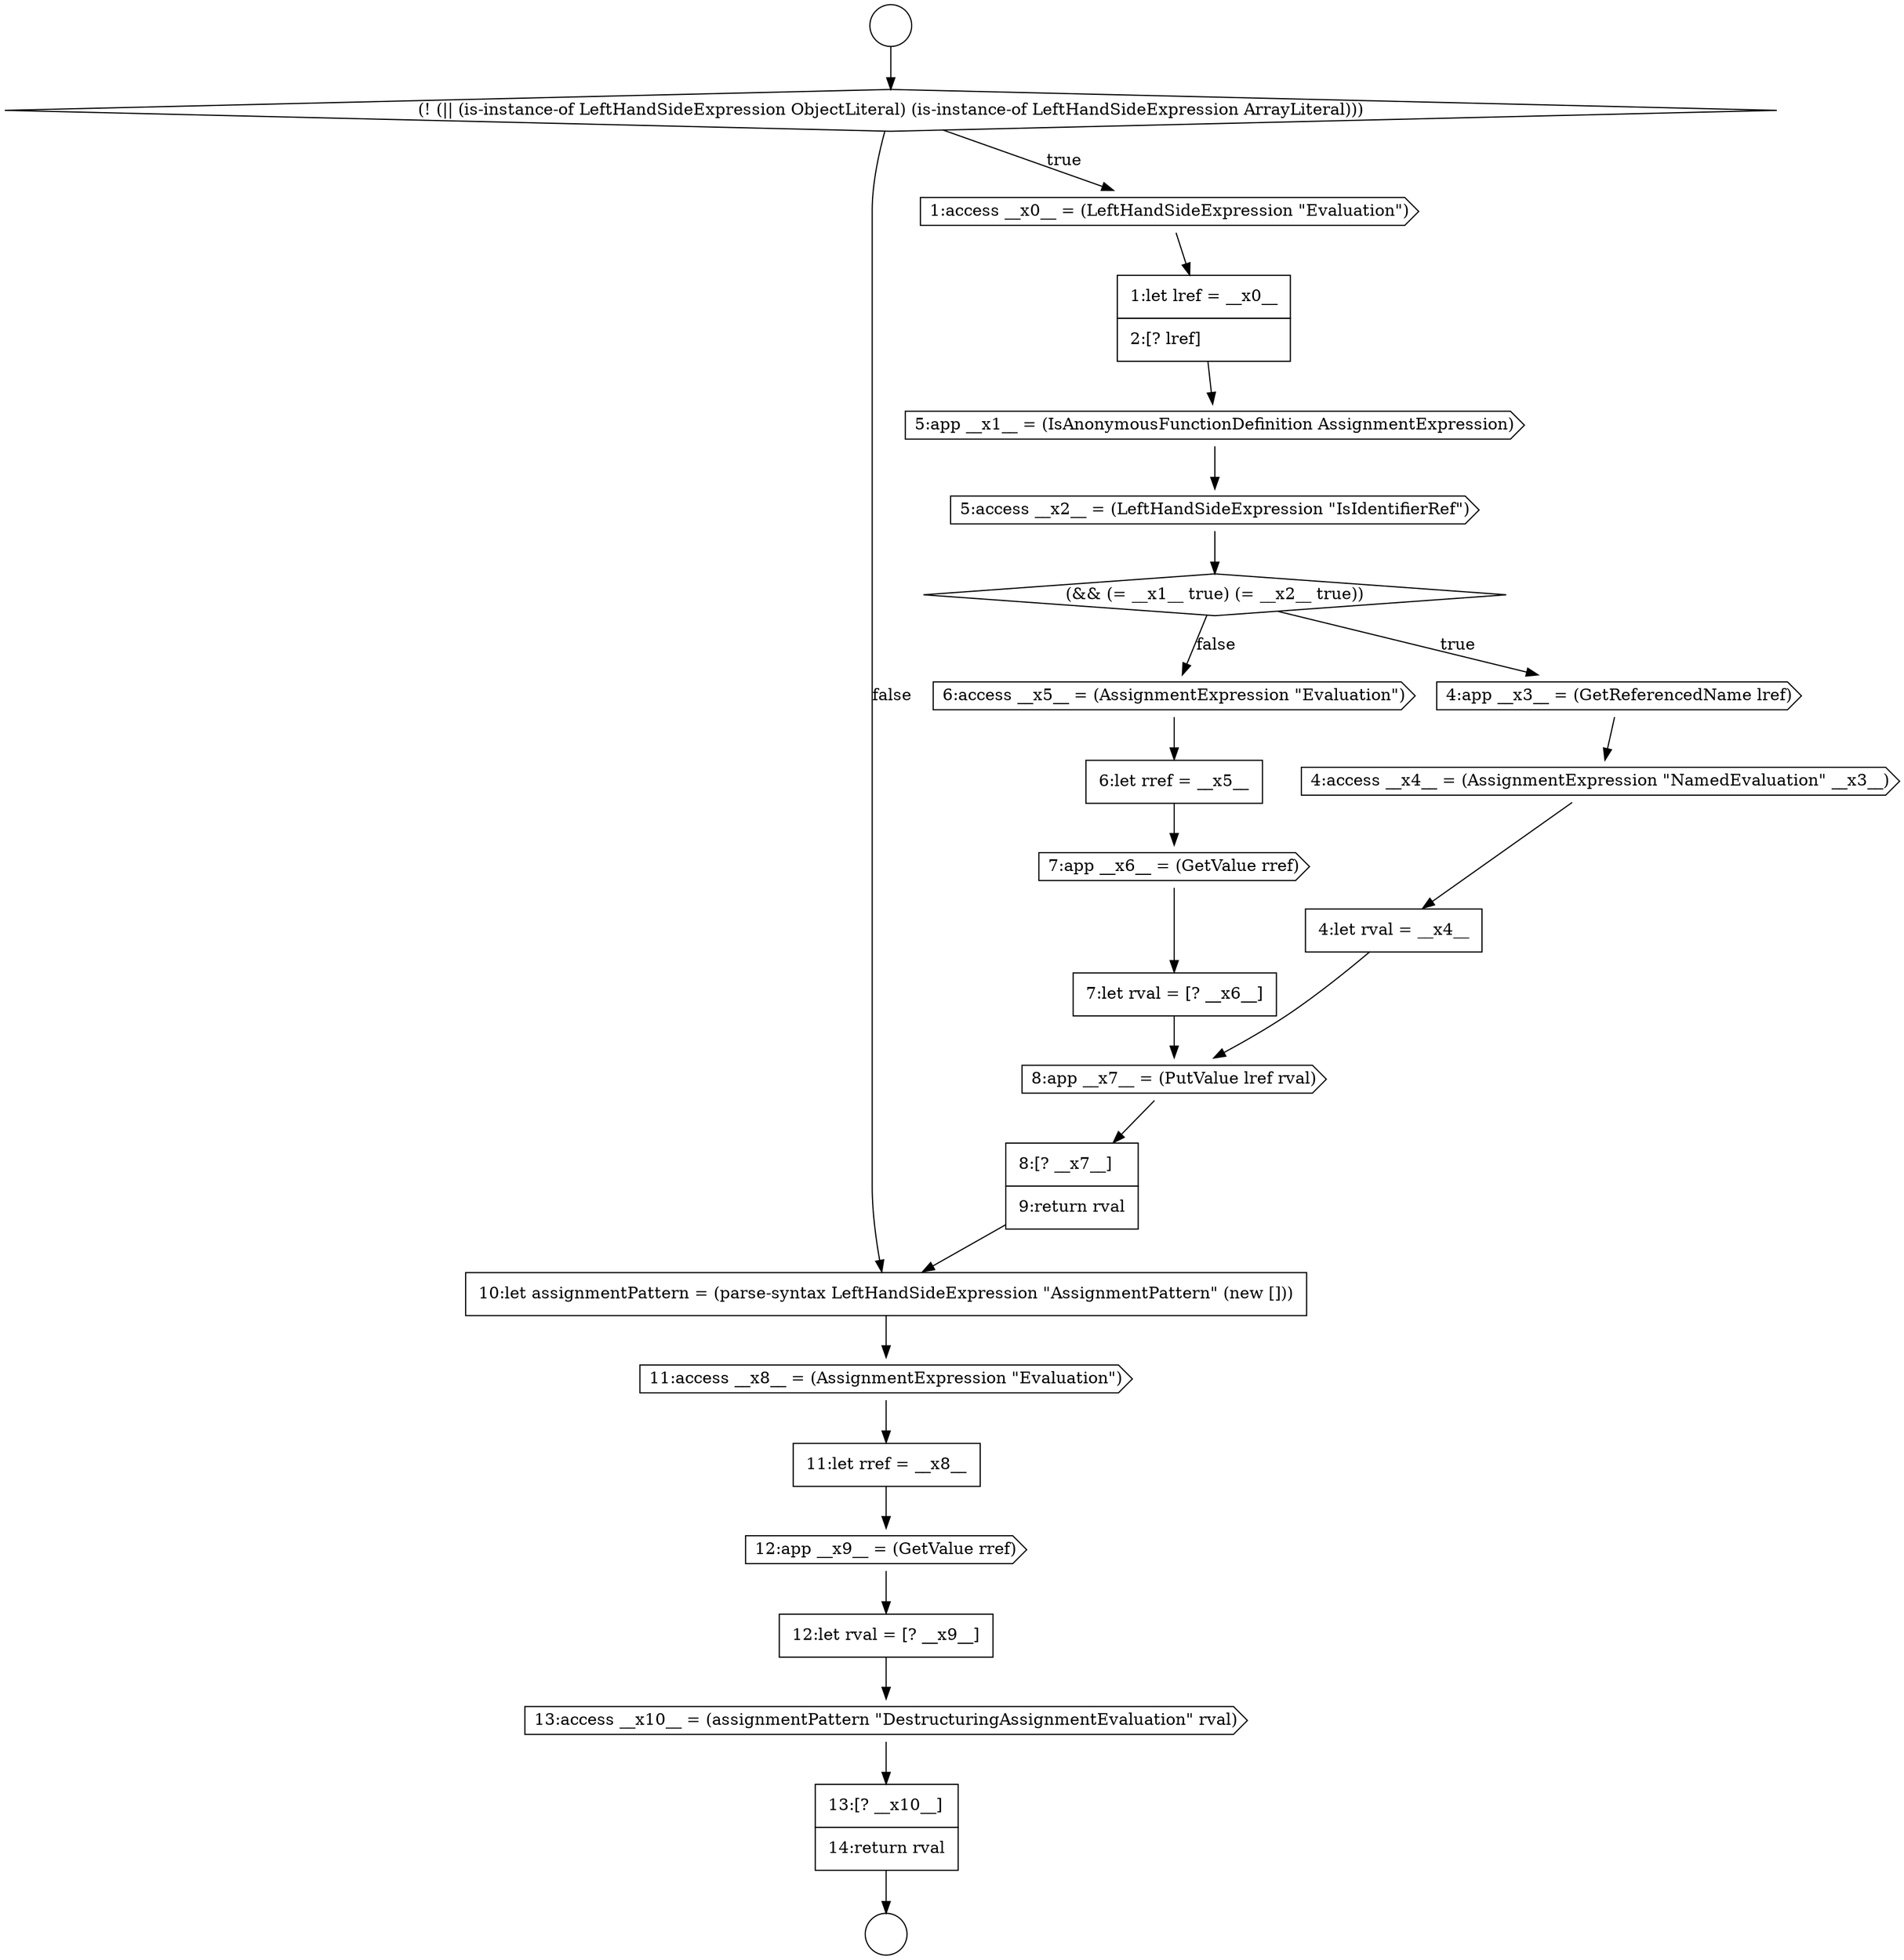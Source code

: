 digraph {
  node5088 [shape=diamond, label=<<font color="black">(! (|| (is-instance-of LeftHandSideExpression ObjectLiteral) (is-instance-of LeftHandSideExpression ArrayLiteral)))</font>> color="black" fillcolor="white" style=filled]
  node5108 [shape=cds, label=<<font color="black">13:access __x10__ = (assignmentPattern &quot;DestructuringAssignmentEvaluation&quot; rval)</font>> color="black" fillcolor="white" style=filled]
  node5091 [shape=cds, label=<<font color="black">5:app __x1__ = (IsAnonymousFunctionDefinition AssignmentExpression)</font>> color="black" fillcolor="white" style=filled]
  node5102 [shape=none, margin=0, label=<<font color="black">
    <table border="0" cellborder="1" cellspacing="0" cellpadding="10">
      <tr><td align="left">8:[? __x7__]</td></tr>
      <tr><td align="left">9:return rval</td></tr>
    </table>
  </font>> color="black" fillcolor="white" style=filled]
  node5098 [shape=none, margin=0, label=<<font color="black">
    <table border="0" cellborder="1" cellspacing="0" cellpadding="10">
      <tr><td align="left">6:let rref = __x5__</td></tr>
    </table>
  </font>> color="black" fillcolor="white" style=filled]
  node5107 [shape=none, margin=0, label=<<font color="black">
    <table border="0" cellborder="1" cellspacing="0" cellpadding="10">
      <tr><td align="left">12:let rval = [? __x9__]</td></tr>
    </table>
  </font>> color="black" fillcolor="white" style=filled]
  node5090 [shape=none, margin=0, label=<<font color="black">
    <table border="0" cellborder="1" cellspacing="0" cellpadding="10">
      <tr><td align="left">1:let lref = __x0__</td></tr>
      <tr><td align="left">2:[? lref]</td></tr>
    </table>
  </font>> color="black" fillcolor="white" style=filled]
  node5095 [shape=cds, label=<<font color="black">4:access __x4__ = (AssignmentExpression &quot;NamedEvaluation&quot; __x3__)</font>> color="black" fillcolor="white" style=filled]
  node5086 [shape=circle label=" " color="black" fillcolor="white" style=filled]
  node5106 [shape=cds, label=<<font color="black">12:app __x9__ = (GetValue rref)</font>> color="black" fillcolor="white" style=filled]
  node5100 [shape=none, margin=0, label=<<font color="black">
    <table border="0" cellborder="1" cellspacing="0" cellpadding="10">
      <tr><td align="left">7:let rval = [? __x6__]</td></tr>
    </table>
  </font>> color="black" fillcolor="white" style=filled]
  node5109 [shape=none, margin=0, label=<<font color="black">
    <table border="0" cellborder="1" cellspacing="0" cellpadding="10">
      <tr><td align="left">13:[? __x10__]</td></tr>
      <tr><td align="left">14:return rval</td></tr>
    </table>
  </font>> color="black" fillcolor="white" style=filled]
  node5096 [shape=none, margin=0, label=<<font color="black">
    <table border="0" cellborder="1" cellspacing="0" cellpadding="10">
      <tr><td align="left">4:let rval = __x4__</td></tr>
    </table>
  </font>> color="black" fillcolor="white" style=filled]
  node5101 [shape=cds, label=<<font color="black">8:app __x7__ = (PutValue lref rval)</font>> color="black" fillcolor="white" style=filled]
  node5099 [shape=cds, label=<<font color="black">7:app __x6__ = (GetValue rref)</font>> color="black" fillcolor="white" style=filled]
  node5097 [shape=cds, label=<<font color="black">6:access __x5__ = (AssignmentExpression &quot;Evaluation&quot;)</font>> color="black" fillcolor="white" style=filled]
  node5103 [shape=none, margin=0, label=<<font color="black">
    <table border="0" cellborder="1" cellspacing="0" cellpadding="10">
      <tr><td align="left">10:let assignmentPattern = (parse-syntax LeftHandSideExpression &quot;AssignmentPattern&quot; (new []))</td></tr>
    </table>
  </font>> color="black" fillcolor="white" style=filled]
  node5093 [shape=diamond, label=<<font color="black">(&amp;&amp; (= __x1__ true) (= __x2__ true))</font>> color="black" fillcolor="white" style=filled]
  node5094 [shape=cds, label=<<font color="black">4:app __x3__ = (GetReferencedName lref)</font>> color="black" fillcolor="white" style=filled]
  node5089 [shape=cds, label=<<font color="black">1:access __x0__ = (LeftHandSideExpression &quot;Evaluation&quot;)</font>> color="black" fillcolor="white" style=filled]
  node5087 [shape=circle label=" " color="black" fillcolor="white" style=filled]
  node5104 [shape=cds, label=<<font color="black">11:access __x8__ = (AssignmentExpression &quot;Evaluation&quot;)</font>> color="black" fillcolor="white" style=filled]
  node5092 [shape=cds, label=<<font color="black">5:access __x2__ = (LeftHandSideExpression &quot;IsIdentifierRef&quot;)</font>> color="black" fillcolor="white" style=filled]
  node5105 [shape=none, margin=0, label=<<font color="black">
    <table border="0" cellborder="1" cellspacing="0" cellpadding="10">
      <tr><td align="left">11:let rref = __x8__</td></tr>
    </table>
  </font>> color="black" fillcolor="white" style=filled]
  node5099 -> node5100 [ color="black"]
  node5105 -> node5106 [ color="black"]
  node5091 -> node5092 [ color="black"]
  node5098 -> node5099 [ color="black"]
  node5088 -> node5089 [label=<<font color="black">true</font>> color="black"]
  node5088 -> node5103 [label=<<font color="black">false</font>> color="black"]
  node5094 -> node5095 [ color="black"]
  node5107 -> node5108 [ color="black"]
  node5089 -> node5090 [ color="black"]
  node5106 -> node5107 [ color="black"]
  node5104 -> node5105 [ color="black"]
  node5100 -> node5101 [ color="black"]
  node5101 -> node5102 [ color="black"]
  node5108 -> node5109 [ color="black"]
  node5090 -> node5091 [ color="black"]
  node5093 -> node5094 [label=<<font color="black">true</font>> color="black"]
  node5093 -> node5097 [label=<<font color="black">false</font>> color="black"]
  node5097 -> node5098 [ color="black"]
  node5109 -> node5087 [ color="black"]
  node5103 -> node5104 [ color="black"]
  node5092 -> node5093 [ color="black"]
  node5086 -> node5088 [ color="black"]
  node5096 -> node5101 [ color="black"]
  node5095 -> node5096 [ color="black"]
  node5102 -> node5103 [ color="black"]
}
